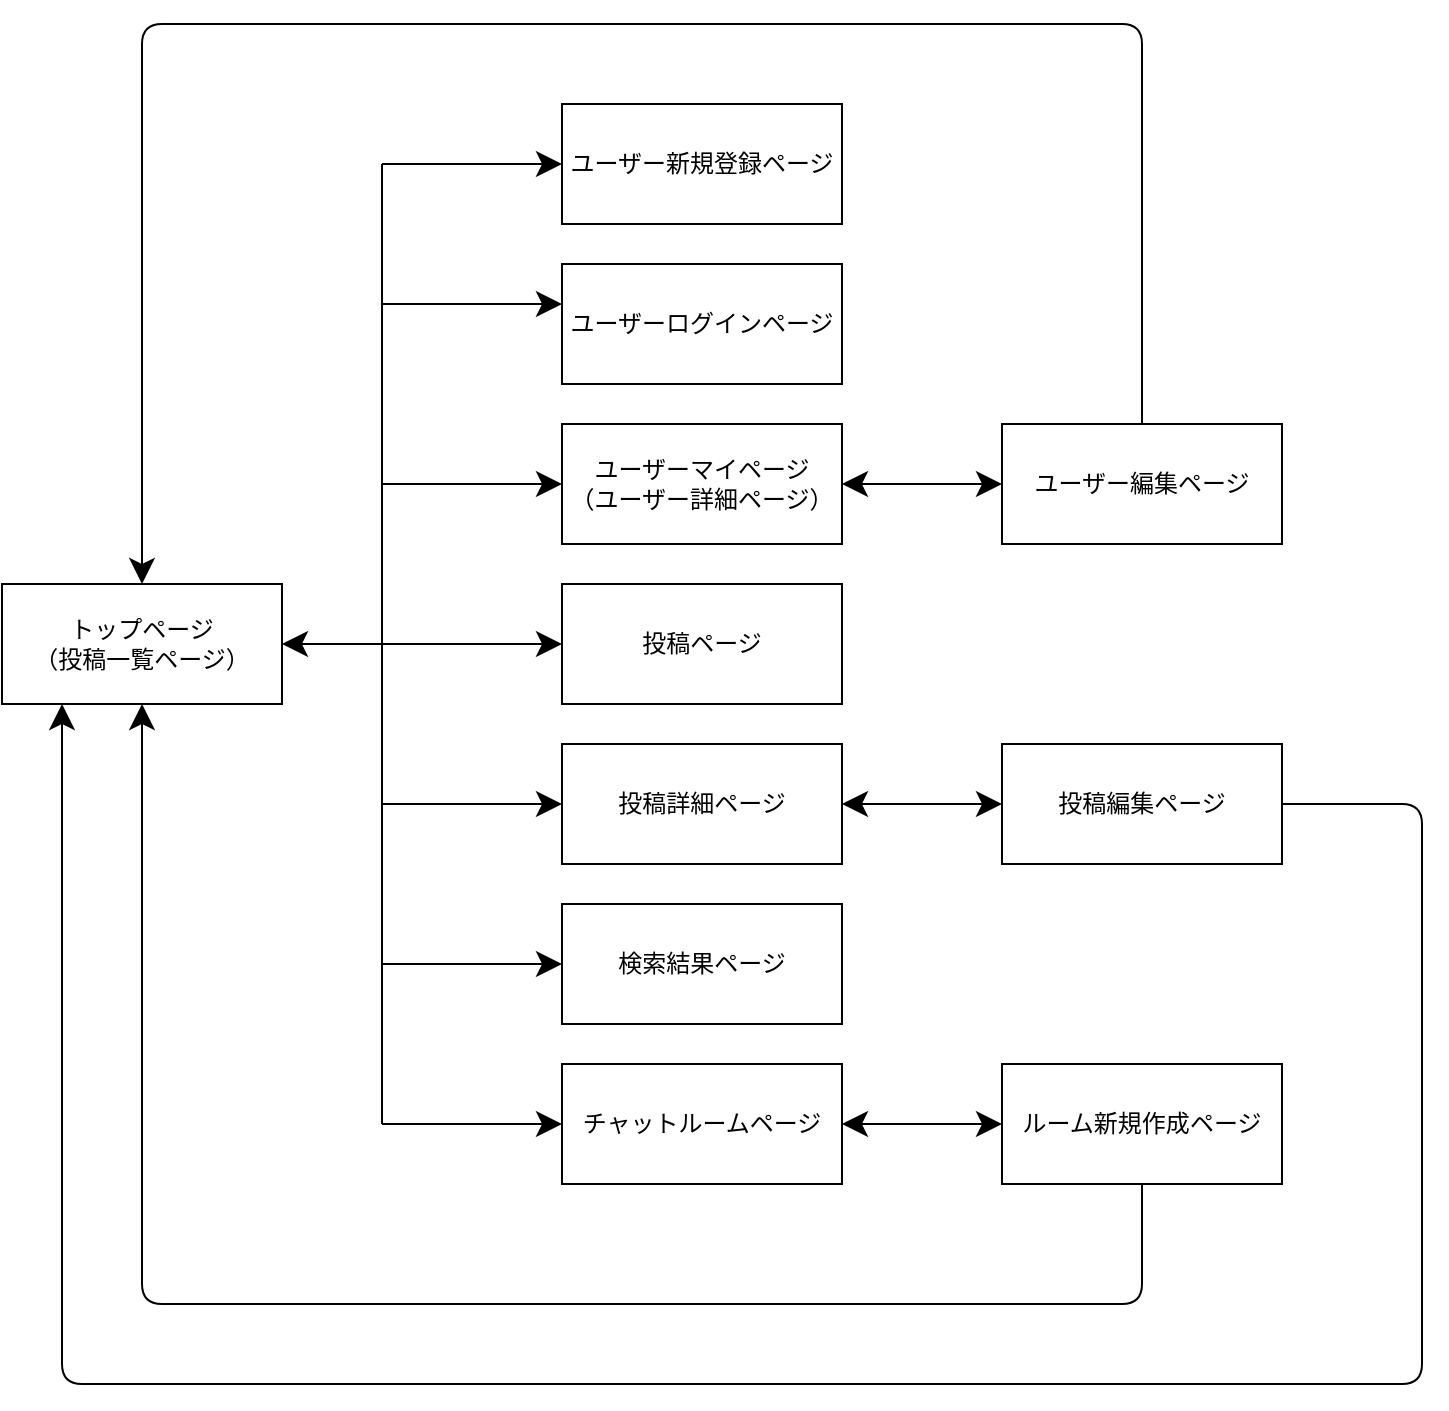 <mxfile>
    <diagram id="admuYmtxldoTdMWo5XUy" name="ページ1">
        <mxGraphModel dx="576" dy="424" grid="1" gridSize="10" guides="1" tooltips="1" connect="1" arrows="1" fold="1" page="1" pageScale="1" pageWidth="827" pageHeight="1169" math="0" shadow="0">
            <root>
                <mxCell id="0"/>
                <mxCell id="1" parent="0"/>
                <mxCell id="2" value="トップページ&lt;br&gt;（投稿一覧ページ）" style="rounded=0;whiteSpace=wrap;html=1;" vertex="1" parent="1">
                    <mxGeometry x="10" y="320" width="140" height="60" as="geometry"/>
                </mxCell>
                <mxCell id="3" value="ユーザーログインページ" style="rounded=0;whiteSpace=wrap;html=1;" vertex="1" parent="1">
                    <mxGeometry x="290" y="160" width="140" height="60" as="geometry"/>
                </mxCell>
                <mxCell id="4" value="ユーザー新規登録ページ" style="rounded=0;whiteSpace=wrap;html=1;strokeWidth=1;" vertex="1" parent="1">
                    <mxGeometry x="290" y="80" width="140" height="60" as="geometry"/>
                </mxCell>
                <mxCell id="5" value="ユーザーマイページ&lt;br&gt;（ユーザー詳細ページ）" style="rounded=0;whiteSpace=wrap;html=1;" vertex="1" parent="1">
                    <mxGeometry x="290" y="240" width="140" height="60" as="geometry"/>
                </mxCell>
                <mxCell id="6" value="投稿ページ" style="rounded=0;whiteSpace=wrap;html=1;" vertex="1" parent="1">
                    <mxGeometry x="290" y="320" width="140" height="60" as="geometry"/>
                </mxCell>
                <mxCell id="7" value="投稿詳細ページ" style="rounded=0;whiteSpace=wrap;html=1;" vertex="1" parent="1">
                    <mxGeometry x="290" y="400" width="140" height="60" as="geometry"/>
                </mxCell>
                <mxCell id="8" value="検索結果ページ" style="rounded=0;whiteSpace=wrap;html=1;" vertex="1" parent="1">
                    <mxGeometry x="290" y="480" width="140" height="60" as="geometry"/>
                </mxCell>
                <mxCell id="9" value="チャットルームページ" style="rounded=0;whiteSpace=wrap;html=1;" vertex="1" parent="1">
                    <mxGeometry x="290" y="560" width="140" height="60" as="geometry"/>
                </mxCell>
                <mxCell id="10" value="ルーム新規作成ページ" style="rounded=0;whiteSpace=wrap;html=1;" vertex="1" parent="1">
                    <mxGeometry x="510" y="560" width="140" height="60" as="geometry"/>
                </mxCell>
                <mxCell id="11" value="投稿編集ページ" style="rounded=0;whiteSpace=wrap;html=1;" vertex="1" parent="1">
                    <mxGeometry x="510" y="400" width="140" height="60" as="geometry"/>
                </mxCell>
                <mxCell id="12" value="ユーザー編集ページ" style="rounded=0;whiteSpace=wrap;html=1;" vertex="1" parent="1">
                    <mxGeometry x="510" y="240" width="140" height="60" as="geometry"/>
                </mxCell>
                <mxCell id="14" value="" style="endArrow=classic;html=1;entryX=1;entryY=0.5;entryDx=0;entryDy=0;exitX=0;exitY=0.5;exitDx=0;exitDy=0;startArrow=classic;startFill=1;endFill=1;endSize=10;startSize=10;" edge="1" parent="1" source="6" target="2">
                    <mxGeometry width="50" height="50" relative="1" as="geometry">
                        <mxPoint x="390" y="340" as="sourcePoint"/>
                        <mxPoint x="440" y="290" as="targetPoint"/>
                    </mxGeometry>
                </mxCell>
                <mxCell id="15" value="" style="endArrow=none;html=1;" edge="1" parent="1">
                    <mxGeometry width="50" height="50" relative="1" as="geometry">
                        <mxPoint x="200" y="350" as="sourcePoint"/>
                        <mxPoint x="200" y="110" as="targetPoint"/>
                    </mxGeometry>
                </mxCell>
                <mxCell id="16" value="" style="endArrow=classic;html=1;endFill=1;startSize=6;endSize=10;" edge="1" parent="1">
                    <mxGeometry width="50" height="50" relative="1" as="geometry">
                        <mxPoint x="200" y="110" as="sourcePoint"/>
                        <mxPoint x="290" y="110" as="targetPoint"/>
                    </mxGeometry>
                </mxCell>
                <mxCell id="17" value="" style="endArrow=classic;html=1;endFill=1;endSize=10;" edge="1" parent="1">
                    <mxGeometry width="50" height="50" relative="1" as="geometry">
                        <mxPoint x="200" y="180" as="sourcePoint"/>
                        <mxPoint x="290" y="180" as="targetPoint"/>
                    </mxGeometry>
                </mxCell>
                <mxCell id="18" value="" style="endArrow=classic;html=1;entryX=0;entryY=0.5;entryDx=0;entryDy=0;endFill=1;startSize=6;endSize=10;" edge="1" parent="1" target="5">
                    <mxGeometry width="50" height="50" relative="1" as="geometry">
                        <mxPoint x="200" y="270" as="sourcePoint"/>
                        <mxPoint x="290" y="260" as="targetPoint"/>
                    </mxGeometry>
                </mxCell>
                <mxCell id="19" value="" style="endArrow=none;html=1;" edge="1" parent="1">
                    <mxGeometry width="50" height="50" relative="1" as="geometry">
                        <mxPoint x="200" y="350" as="sourcePoint"/>
                        <mxPoint x="200" y="590" as="targetPoint"/>
                    </mxGeometry>
                </mxCell>
                <mxCell id="21" value="" style="endArrow=classic;html=1;entryX=0;entryY=0.5;entryDx=0;entryDy=0;endFill=1;endSize=10;" edge="1" parent="1" target="7">
                    <mxGeometry width="50" height="50" relative="1" as="geometry">
                        <mxPoint x="200" y="430" as="sourcePoint"/>
                        <mxPoint x="430" y="510" as="targetPoint"/>
                    </mxGeometry>
                </mxCell>
                <mxCell id="22" value="" style="endArrow=classic;html=1;endFill=1;endSize=10;" edge="1" parent="1">
                    <mxGeometry width="50" height="50" relative="1" as="geometry">
                        <mxPoint x="200" y="510" as="sourcePoint"/>
                        <mxPoint x="290" y="510" as="targetPoint"/>
                    </mxGeometry>
                </mxCell>
                <mxCell id="23" value="" style="endArrow=classic;html=1;entryX=0;entryY=0.5;entryDx=0;entryDy=0;endFill=1;endSize=10;" edge="1" parent="1" target="9">
                    <mxGeometry width="50" height="50" relative="1" as="geometry">
                        <mxPoint x="200" y="590" as="sourcePoint"/>
                        <mxPoint x="430" y="510" as="targetPoint"/>
                    </mxGeometry>
                </mxCell>
                <mxCell id="24" value="" style="endArrow=classic;html=1;exitX=1;exitY=0.5;exitDx=0;exitDy=0;entryX=0;entryY=0.5;entryDx=0;entryDy=0;startArrow=classic;startFill=1;endFill=1;endSize=10;startSize=10;" edge="1" parent="1" source="5" target="12">
                    <mxGeometry width="50" height="50" relative="1" as="geometry">
                        <mxPoint x="380" y="460" as="sourcePoint"/>
                        <mxPoint x="430" y="410" as="targetPoint"/>
                    </mxGeometry>
                </mxCell>
                <mxCell id="25" value="" style="endArrow=classic;html=1;entryX=0;entryY=0.5;entryDx=0;entryDy=0;exitX=1;exitY=0.5;exitDx=0;exitDy=0;startArrow=classic;startFill=1;endFill=1;endSize=10;startSize=10;" edge="1" parent="1" source="7" target="11">
                    <mxGeometry width="50" height="50" relative="1" as="geometry">
                        <mxPoint x="380" y="460" as="sourcePoint"/>
                        <mxPoint x="430" y="410" as="targetPoint"/>
                    </mxGeometry>
                </mxCell>
                <mxCell id="26" value="" style="endArrow=classic;html=1;exitX=1;exitY=0.5;exitDx=0;exitDy=0;startArrow=classic;startFill=1;endFill=1;endSize=10;startSize=10;" edge="1" parent="1" source="9" target="10">
                    <mxGeometry width="50" height="50" relative="1" as="geometry">
                        <mxPoint x="380" y="460" as="sourcePoint"/>
                        <mxPoint x="430" y="410" as="targetPoint"/>
                    </mxGeometry>
                </mxCell>
                <mxCell id="27" value="" style="endArrow=classic;html=1;exitX=0.5;exitY=0;exitDx=0;exitDy=0;entryX=0.5;entryY=0;entryDx=0;entryDy=0;endFill=1;jumpSize=10;startSize=6;endSize=10;" edge="1" parent="1" source="12" target="2">
                    <mxGeometry width="50" height="50" relative="1" as="geometry">
                        <mxPoint x="380" y="320" as="sourcePoint"/>
                        <mxPoint x="580" y="30" as="targetPoint"/>
                        <Array as="points">
                            <mxPoint x="580" y="40"/>
                            <mxPoint x="80" y="40"/>
                        </Array>
                    </mxGeometry>
                </mxCell>
                <mxCell id="28" value="" style="endArrow=none;html=1;entryX=0.5;entryY=1;entryDx=0;entryDy=0;exitX=0.5;exitY=1;exitDx=0;exitDy=0;startArrow=classic;startFill=1;endSize=6;startSize=10;" edge="1" parent="1" source="2" target="10">
                    <mxGeometry width="50" height="50" relative="1" as="geometry">
                        <mxPoint x="380" y="640" as="sourcePoint"/>
                        <mxPoint x="430" y="590" as="targetPoint"/>
                        <Array as="points">
                            <mxPoint x="80" y="680"/>
                            <mxPoint x="580" y="680"/>
                        </Array>
                    </mxGeometry>
                </mxCell>
                <mxCell id="29" value="" style="endArrow=none;html=1;entryX=1;entryY=0.5;entryDx=0;entryDy=0;endFill=0;startSize=10;startArrow=classic;startFill=1;" edge="1" parent="1" target="11">
                    <mxGeometry width="50" height="50" relative="1" as="geometry">
                        <mxPoint x="40" y="380" as="sourcePoint"/>
                        <mxPoint x="360" y="420" as="targetPoint"/>
                        <Array as="points">
                            <mxPoint x="40" y="720"/>
                            <mxPoint x="720" y="720"/>
                            <mxPoint x="720" y="430"/>
                        </Array>
                    </mxGeometry>
                </mxCell>
            </root>
        </mxGraphModel>
    </diagram>
</mxfile>